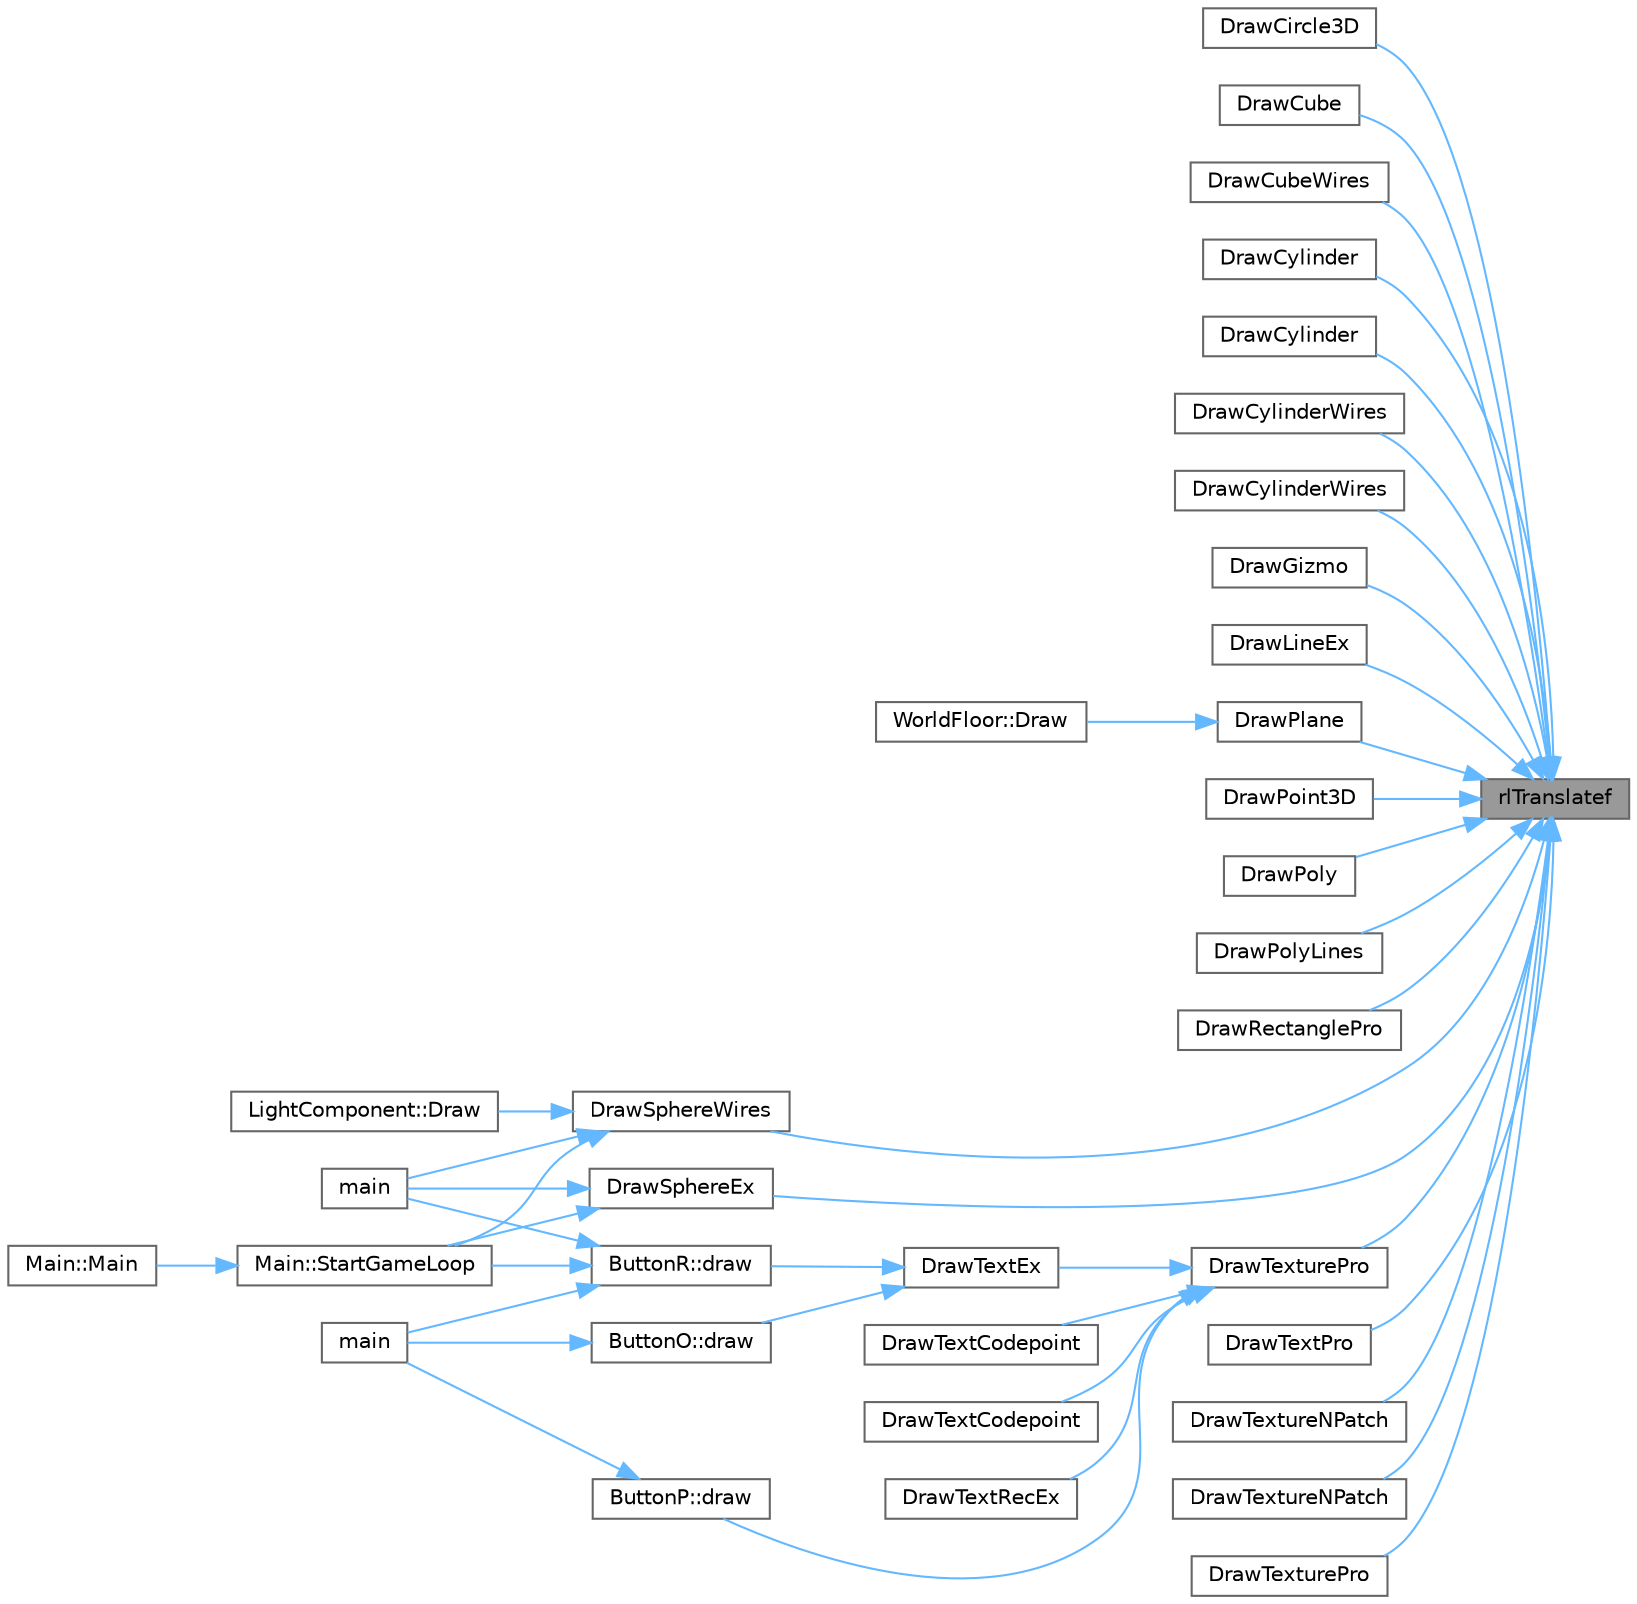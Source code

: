 digraph "rlTranslatef"
{
 // LATEX_PDF_SIZE
  bgcolor="transparent";
  edge [fontname=Helvetica,fontsize=10,labelfontname=Helvetica,labelfontsize=10];
  node [fontname=Helvetica,fontsize=10,shape=box,height=0.2,width=0.4];
  rankdir="RL";
  Node1 [id="Node000001",label="rlTranslatef",height=0.2,width=0.4,color="gray40", fillcolor="grey60", style="filled", fontcolor="black",tooltip=" "];
  Node1 -> Node2 [id="edge81_Node000001_Node000002",dir="back",color="steelblue1",style="solid",tooltip=" "];
  Node2 [id="Node000002",label="DrawCircle3D",height=0.2,width=0.4,color="grey40", fillcolor="white", style="filled",URL="$_old_2_classes_2lib_2rmodels_8c.html#a4ff38a9809bd7f3fbcfb39dc44072573",tooltip=" "];
  Node1 -> Node3 [id="edge82_Node000001_Node000003",dir="back",color="steelblue1",style="solid",tooltip=" "];
  Node3 [id="Node000003",label="DrawCube",height=0.2,width=0.4,color="grey40", fillcolor="white", style="filled",URL="$_old_2_classes_2lib_2rmodels_8c.html#a938b3c329698e5858a7ea565a109c748",tooltip=" "];
  Node1 -> Node4 [id="edge83_Node000001_Node000004",dir="back",color="steelblue1",style="solid",tooltip=" "];
  Node4 [id="Node000004",label="DrawCubeWires",height=0.2,width=0.4,color="grey40", fillcolor="white", style="filled",URL="$_old_2_classes_2lib_2rmodels_8c.html#a15e5e1c7d93b4ae3e85eabee496c424e",tooltip=" "];
  Node1 -> Node5 [id="edge84_Node000001_Node000005",dir="back",color="steelblue1",style="solid",tooltip=" "];
  Node5 [id="Node000005",label="DrawCylinder",height=0.2,width=0.4,color="grey40", fillcolor="white", style="filled",URL="$_classes_2lib_2_raylib_erosion_standalone-main_2raylib_2src_2models_8c.html#ae684111b3bc77a7dd669b385c07498fa",tooltip=" "];
  Node1 -> Node6 [id="edge85_Node000001_Node000006",dir="back",color="steelblue1",style="solid",tooltip=" "];
  Node6 [id="Node000006",label="DrawCylinder",height=0.2,width=0.4,color="grey40", fillcolor="white", style="filled",URL="$_old_2_classes_2lib_2rmodels_8c.html#ae684111b3bc77a7dd669b385c07498fa",tooltip=" "];
  Node1 -> Node7 [id="edge86_Node000001_Node000007",dir="back",color="steelblue1",style="solid",tooltip=" "];
  Node7 [id="Node000007",label="DrawCylinderWires",height=0.2,width=0.4,color="grey40", fillcolor="white", style="filled",URL="$_classes_2lib_2_raylib_erosion_standalone-main_2raylib_2src_2models_8c.html#a1aa5e7ec7d2761a80ca8704e233869fa",tooltip=" "];
  Node1 -> Node8 [id="edge87_Node000001_Node000008",dir="back",color="steelblue1",style="solid",tooltip=" "];
  Node8 [id="Node000008",label="DrawCylinderWires",height=0.2,width=0.4,color="grey40", fillcolor="white", style="filled",URL="$_old_2_classes_2lib_2rmodels_8c.html#a1aa5e7ec7d2761a80ca8704e233869fa",tooltip=" "];
  Node1 -> Node9 [id="edge88_Node000001_Node000009",dir="back",color="steelblue1",style="solid",tooltip=" "];
  Node9 [id="Node000009",label="DrawGizmo",height=0.2,width=0.4,color="grey40", fillcolor="white", style="filled",URL="$_classes_2lib_2raylib_2src_2models_8c.html#a6193c27c4a04b1e2f35a32aa13fe7e94",tooltip=" "];
  Node1 -> Node10 [id="edge89_Node000001_Node000010",dir="back",color="steelblue1",style="solid",tooltip=" "];
  Node10 [id="Node000010",label="DrawLineEx",height=0.2,width=0.4,color="grey40", fillcolor="white", style="filled",URL="$_old_2_classes_2lib_2rshapes_8c.html#ab1ebb7ab44d1e3cd6292565a72435a85",tooltip=" "];
  Node1 -> Node11 [id="edge90_Node000001_Node000011",dir="back",color="steelblue1",style="solid",tooltip=" "];
  Node11 [id="Node000011",label="DrawPlane",height=0.2,width=0.4,color="grey40", fillcolor="white", style="filled",URL="$_old_2_classes_2lib_2rmodels_8c.html#a390560b59deac4cbbcd5bdbe5924ae00",tooltip=" "];
  Node11 -> Node12 [id="edge91_Node000011_Node000012",dir="back",color="steelblue1",style="solid",tooltip=" "];
  Node12 [id="Node000012",label="WorldFloor::Draw",height=0.2,width=0.4,color="grey40", fillcolor="white", style="filled",URL="$class_world_floor.html#aa21144491b92ba810de473a43fda71b5",tooltip=" "];
  Node1 -> Node13 [id="edge92_Node000001_Node000013",dir="back",color="steelblue1",style="solid",tooltip=" "];
  Node13 [id="Node000013",label="DrawPoint3D",height=0.2,width=0.4,color="grey40", fillcolor="white", style="filled",URL="$_old_2_classes_2lib_2rmodels_8c.html#ad1b4e35ebc1d0a490d4fe00664a2282e",tooltip=" "];
  Node1 -> Node14 [id="edge93_Node000001_Node000014",dir="back",color="steelblue1",style="solid",tooltip=" "];
  Node14 [id="Node000014",label="DrawPoly",height=0.2,width=0.4,color="grey40", fillcolor="white", style="filled",URL="$_old_2_classes_2lib_2rshapes_8c.html#a26c1ddc4b5c1d441d4542740ae2d2573",tooltip=" "];
  Node1 -> Node15 [id="edge94_Node000001_Node000015",dir="back",color="steelblue1",style="solid",tooltip=" "];
  Node15 [id="Node000015",label="DrawPolyLines",height=0.2,width=0.4,color="grey40", fillcolor="white", style="filled",URL="$_old_2_classes_2lib_2rshapes_8c.html#aaae7127ed96a86cada761a7adb9553b3",tooltip=" "];
  Node1 -> Node16 [id="edge95_Node000001_Node000016",dir="back",color="steelblue1",style="solid",tooltip=" "];
  Node16 [id="Node000016",label="DrawRectanglePro",height=0.2,width=0.4,color="grey40", fillcolor="white", style="filled",URL="$_old_2_classes_2lib_2rshapes_8c.html#a04fc7272f007f1ca0e5951e6a2244dc2",tooltip=" "];
  Node1 -> Node17 [id="edge96_Node000001_Node000017",dir="back",color="steelblue1",style="solid",tooltip=" "];
  Node17 [id="Node000017",label="DrawSphereEx",height=0.2,width=0.4,color="grey40", fillcolor="white", style="filled",URL="$_old_2_classes_2lib_2rmodels_8c.html#abe00f7a23cc63e7664a82450e9a5abf1",tooltip=" "];
  Node17 -> Node18 [id="edge97_Node000017_Node000018",dir="back",color="steelblue1",style="solid",tooltip=" "];
  Node18 [id="Node000018",label="main",height=0.2,width=0.4,color="grey40", fillcolor="white", style="filled",URL="$main_8cpp.html#a840291bc02cba5474a4cb46a9b9566fe",tooltip=" "];
  Node17 -> Node19 [id="edge98_Node000017_Node000019",dir="back",color="steelblue1",style="solid",tooltip=" "];
  Node19 [id="Node000019",label="Main::StartGameLoop",height=0.2,width=0.4,color="grey40", fillcolor="white", style="filled",URL="$class_main.html#ae41f68a79f75d932839c81505b01b365",tooltip=" "];
  Node19 -> Node20 [id="edge99_Node000019_Node000020",dir="back",color="steelblue1",style="solid",tooltip=" "];
  Node20 [id="Node000020",label="Main::Main",height=0.2,width=0.4,color="grey40", fillcolor="white", style="filled",URL="$class_main.html#a50d4361a1b613205467a441b5c40c199",tooltip=" "];
  Node1 -> Node21 [id="edge100_Node000001_Node000021",dir="back",color="steelblue1",style="solid",tooltip=" "];
  Node21 [id="Node000021",label="DrawSphereWires",height=0.2,width=0.4,color="grey40", fillcolor="white", style="filled",URL="$_old_2_classes_2lib_2rmodels_8c.html#ad5e5b18acdb515aa462423ce77530e70",tooltip=" "];
  Node21 -> Node22 [id="edge101_Node000021_Node000022",dir="back",color="steelblue1",style="solid",tooltip=" "];
  Node22 [id="Node000022",label="LightComponent::Draw",height=0.2,width=0.4,color="grey40", fillcolor="white", style="filled",URL="$class_light_component.html#a0c2b41e339e319736fb46b4a8ff12b97",tooltip=" "];
  Node21 -> Node18 [id="edge102_Node000021_Node000018",dir="back",color="steelblue1",style="solid",tooltip=" "];
  Node21 -> Node19 [id="edge103_Node000021_Node000019",dir="back",color="steelblue1",style="solid",tooltip=" "];
  Node1 -> Node23 [id="edge104_Node000001_Node000023",dir="back",color="steelblue1",style="solid",tooltip=" "];
  Node23 [id="Node000023",label="DrawTextPro",height=0.2,width=0.4,color="grey40", fillcolor="white", style="filled",URL="$_old_2_classes_2lib_2rtext_8c.html#a7337783b45718ef25477f7881c78a67a",tooltip=" "];
  Node1 -> Node24 [id="edge105_Node000001_Node000024",dir="back",color="steelblue1",style="solid",tooltip=" "];
  Node24 [id="Node000024",label="DrawTextureNPatch",height=0.2,width=0.4,color="grey40", fillcolor="white", style="filled",URL="$_old_2_classes_2lib_2rtextures_8c.html#a20750b0331589308fe48767738b27841",tooltip=" "];
  Node1 -> Node25 [id="edge106_Node000001_Node000025",dir="back",color="steelblue1",style="solid",tooltip=" "];
  Node25 [id="Node000025",label="DrawTextureNPatch",height=0.2,width=0.4,color="grey40", fillcolor="white", style="filled",URL="$_classes_2lib_2_raylib_erosion_standalone-main_2raylib_2src_2textures_8c.html#a03894e1e40f390a5a45efe66f99dc926",tooltip=" "];
  Node1 -> Node26 [id="edge107_Node000001_Node000026",dir="back",color="steelblue1",style="solid",tooltip=" "];
  Node26 [id="Node000026",label="DrawTexturePro",height=0.2,width=0.4,color="grey40", fillcolor="white", style="filled",URL="$_old_2_classes_2lib_2rtextures_8c.html#a9ac96c691107122f053a291ca3789072",tooltip=" "];
  Node26 -> Node27 [id="edge108_Node000026_Node000027",dir="back",color="steelblue1",style="solid",tooltip=" "];
  Node27 [id="Node000027",label="ButtonP::draw",height=0.2,width=0.4,color="grey40", fillcolor="white", style="filled",URL="$class_button_p.html#aa1a1ece03d37ecb262fc04e5de64ce8c",tooltip=" "];
  Node27 -> Node28 [id="edge109_Node000027_Node000028",dir="back",color="steelblue1",style="solid",tooltip=" "];
  Node28 [id="Node000028",label="main",height=0.2,width=0.4,color="grey40", fillcolor="white", style="filled",URL="$lib_2_buttons_2src_2main_8cpp.html#ae66f6b31b5ad750f1fe042a706a4e3d4",tooltip=" "];
  Node26 -> Node29 [id="edge110_Node000026_Node000029",dir="back",color="steelblue1",style="solid",tooltip=" "];
  Node29 [id="Node000029",label="DrawTextCodepoint",height=0.2,width=0.4,color="grey40", fillcolor="white", style="filled",URL="$_old_2_classes_2lib_2rtext_8c.html#afa8124f9a9ca1b5749a0c2f5af66e115",tooltip=" "];
  Node26 -> Node30 [id="edge111_Node000026_Node000030",dir="back",color="steelblue1",style="solid",tooltip=" "];
  Node30 [id="Node000030",label="DrawTextCodepoint",height=0.2,width=0.4,color="grey40", fillcolor="white", style="filled",URL="$_classes_2lib_2_raylib_erosion_standalone-main_2raylib_2src_2text_8c.html#a77d92bb1b8f3ae92c9d17c66ded5694a",tooltip=" "];
  Node26 -> Node31 [id="edge112_Node000026_Node000031",dir="back",color="steelblue1",style="solid",tooltip=" "];
  Node31 [id="Node000031",label="DrawTextEx",height=0.2,width=0.4,color="grey40", fillcolor="white", style="filled",URL="$_old_2_classes_2lib_2rtext_8c.html#afa48e7e0974c35abf9b50f04e62ed9e7",tooltip=" "];
  Node31 -> Node32 [id="edge113_Node000031_Node000032",dir="back",color="steelblue1",style="solid",tooltip=" "];
  Node32 [id="Node000032",label="ButtonO::draw",height=0.2,width=0.4,color="grey40", fillcolor="white", style="filled",URL="$class_button_o.html#ad4c10eea08b443c4ff87e2efd11d2816",tooltip=" "];
  Node32 -> Node28 [id="edge114_Node000032_Node000028",dir="back",color="steelblue1",style="solid",tooltip=" "];
  Node31 -> Node33 [id="edge115_Node000031_Node000033",dir="back",color="steelblue1",style="solid",tooltip=" "];
  Node33 [id="Node000033",label="ButtonR::draw",height=0.2,width=0.4,color="grey40", fillcolor="white", style="filled",URL="$class_button_r.html#ad36c81f6d7ea469f1c4849105089aaf5",tooltip=" "];
  Node33 -> Node28 [id="edge116_Node000033_Node000028",dir="back",color="steelblue1",style="solid",tooltip=" "];
  Node33 -> Node18 [id="edge117_Node000033_Node000018",dir="back",color="steelblue1",style="solid",tooltip=" "];
  Node33 -> Node19 [id="edge118_Node000033_Node000019",dir="back",color="steelblue1",style="solid",tooltip=" "];
  Node26 -> Node34 [id="edge119_Node000026_Node000034",dir="back",color="steelblue1",style="solid",tooltip=" "];
  Node34 [id="Node000034",label="DrawTextRecEx",height=0.2,width=0.4,color="grey40", fillcolor="white", style="filled",URL="$_old_2_classes_2lib_2raylib_2src_2text_8c.html#aeac476138b141373d327d8b2dfa39ff9",tooltip=" "];
  Node1 -> Node35 [id="edge120_Node000001_Node000035",dir="back",color="steelblue1",style="solid",tooltip=" "];
  Node35 [id="Node000035",label="DrawTexturePro",height=0.2,width=0.4,color="grey40", fillcolor="white", style="filled",URL="$_classes_2lib_2_raylib_erosion_standalone-main_2raylib_2src_2textures_8c.html#a6676d9d2240afee2f7dc9db4956c7435",tooltip=" "];
}
